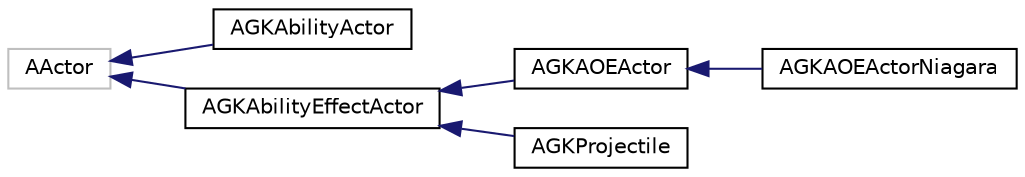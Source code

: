 digraph "Graphical Class Hierarchy"
{
 // LATEX_PDF_SIZE
  edge [fontname="Helvetica",fontsize="10",labelfontname="Helvetica",labelfontsize="10"];
  node [fontname="Helvetica",fontsize="10",shape=record];
  rankdir="LR";
  Node0 [label="AActor",height=0.2,width=0.4,color="grey75", fillcolor="white", style="filled",tooltip=" "];
  Node0 -> Node1 [dir="back",color="midnightblue",fontsize="10",style="solid",fontname="Helvetica"];
  Node1 [label="AGKAbilityActor",height=0.2,width=0.4,color="black", fillcolor="white", style="filled",URL="$classAGKAbilityActor.html",tooltip=" "];
  Node0 -> Node2 [dir="back",color="midnightblue",fontsize="10",style="solid",fontname="Helvetica"];
  Node2 [label="AGKAbilityEffectActor",height=0.2,width=0.4,color="black", fillcolor="white", style="filled",URL="$classAGKAbilityEffectActor.html",tooltip=" "];
  Node2 -> Node3 [dir="back",color="midnightblue",fontsize="10",style="solid",fontname="Helvetica"];
  Node3 [label="AGKAOEActor",height=0.2,width=0.4,color="black", fillcolor="white", style="filled",URL="$classAGKAOEActor.html",tooltip=" "];
  Node3 -> Node4 [dir="back",color="midnightblue",fontsize="10",style="solid",fontname="Helvetica"];
  Node4 [label="AGKAOEActorNiagara",height=0.2,width=0.4,color="black", fillcolor="white", style="filled",URL="$classAGKAOEActorNiagara.html",tooltip=" "];
  Node2 -> Node5 [dir="back",color="midnightblue",fontsize="10",style="solid",fontname="Helvetica"];
  Node5 [label="AGKProjectile",height=0.2,width=0.4,color="black", fillcolor="white", style="filled",URL="$classAGKProjectile.html",tooltip=" "];
}

